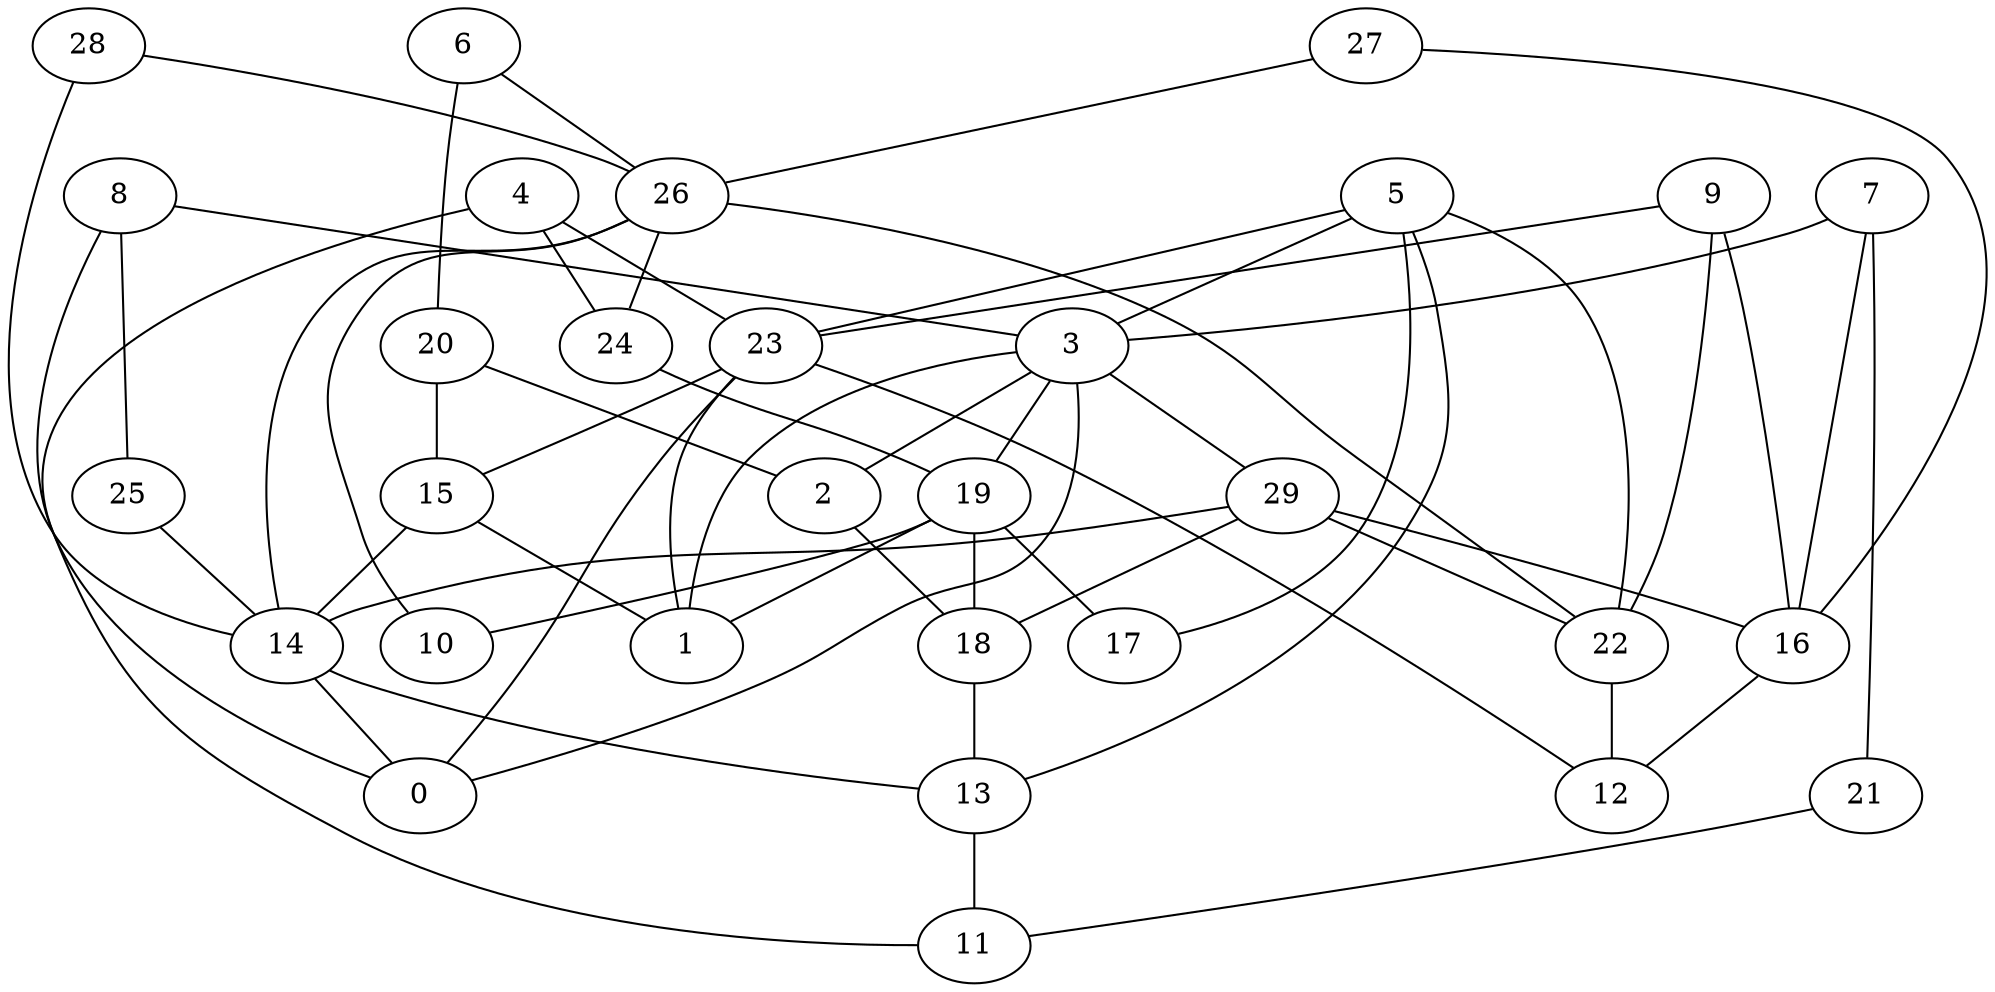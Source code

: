 digraph GG_graph {

subgraph G_graph {
edge [color = black]
"13" -> "11" [dir = none]
"19" -> "10" [dir = none]
"19" -> "17" [dir = none]
"19" -> "1" [dir = none]
"19" -> "18" [dir = none]
"6" -> "20" [dir = none]
"6" -> "26" [dir = none]
"3" -> "1" [dir = none]
"3" -> "29" [dir = none]
"3" -> "0" [dir = none]
"3" -> "19" [dir = none]
"3" -> "2" [dir = none]
"16" -> "12" [dir = none]
"18" -> "13" [dir = none]
"4" -> "23" [dir = none]
"4" -> "24" [dir = none]
"4" -> "11" [dir = none]
"26" -> "22" [dir = none]
"26" -> "14" [dir = none]
"26" -> "10" [dir = none]
"26" -> "24" [dir = none]
"14" -> "13" [dir = none]
"14" -> "0" [dir = none]
"28" -> "14" [dir = none]
"28" -> "26" [dir = none]
"22" -> "12" [dir = none]
"9" -> "16" [dir = none]
"9" -> "23" [dir = none]
"9" -> "22" [dir = none]
"8" -> "25" [dir = none]
"8" -> "3" [dir = none]
"8" -> "0" [dir = none]
"27" -> "16" [dir = none]
"27" -> "26" [dir = none]
"7" -> "21" [dir = none]
"7" -> "16" [dir = none]
"7" -> "3" [dir = none]
"24" -> "19" [dir = none]
"29" -> "16" [dir = none]
"29" -> "18" [dir = none]
"29" -> "14" [dir = none]
"29" -> "22" [dir = none]
"15" -> "1" [dir = none]
"15" -> "14" [dir = none]
"25" -> "14" [dir = none]
"2" -> "18" [dir = none]
"23" -> "15" [dir = none]
"23" -> "0" [dir = none]
"23" -> "12" [dir = none]
"23" -> "1" [dir = none]
"21" -> "11" [dir = none]
"20" -> "2" [dir = none]
"20" -> "15" [dir = none]
"5" -> "3" [dir = none]
"5" -> "22" [dir = none]
"5" -> "23" [dir = none]
"5" -> "13" [dir = none]
"5" -> "17" [dir = none]
}

}
